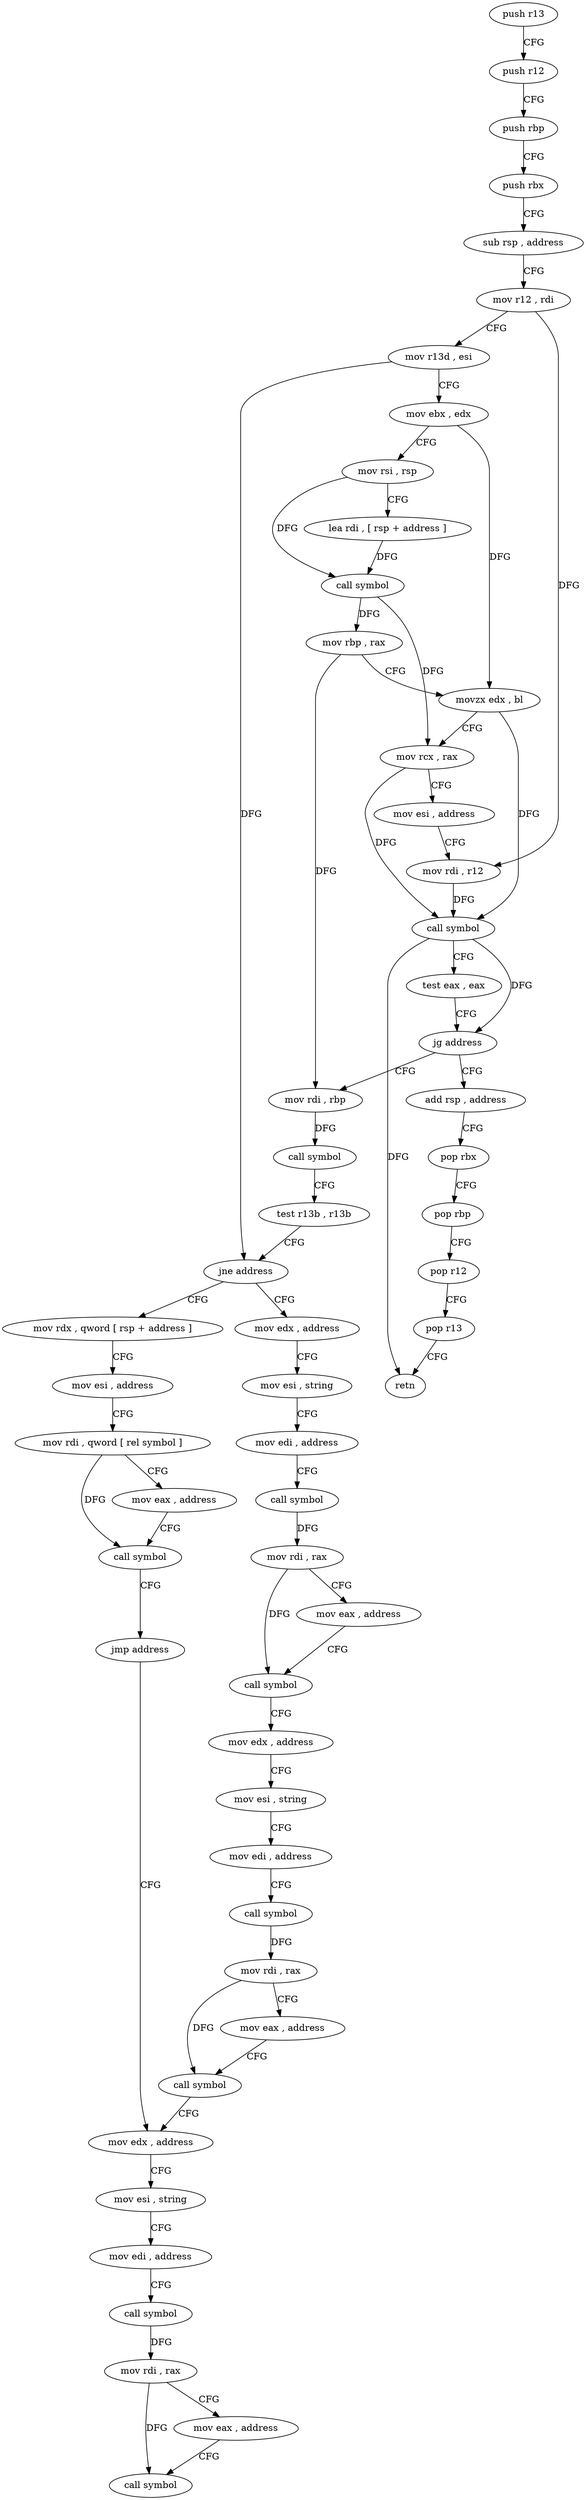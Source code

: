 digraph "func" {
"4215029" [label = "push r13" ]
"4215031" [label = "push r12" ]
"4215033" [label = "push rbp" ]
"4215034" [label = "push rbx" ]
"4215035" [label = "sub rsp , address" ]
"4215039" [label = "mov r12 , rdi" ]
"4215042" [label = "mov r13d , esi" ]
"4215045" [label = "mov ebx , edx" ]
"4215047" [label = "mov rsi , rsp" ]
"4215050" [label = "lea rdi , [ rsp + address ]" ]
"4215055" [label = "call symbol" ]
"4215060" [label = "mov rbp , rax" ]
"4215063" [label = "movzx edx , bl" ]
"4215066" [label = "mov rcx , rax" ]
"4215069" [label = "mov esi , address" ]
"4215074" [label = "mov rdi , r12" ]
"4215077" [label = "call symbol" ]
"4215082" [label = "test eax , eax" ]
"4215084" [label = "jg address" ]
"4215097" [label = "mov rdi , rbp" ]
"4215086" [label = "add rsp , address" ]
"4215100" [label = "call symbol" ]
"4215105" [label = "test r13b , r13b" ]
"4215108" [label = "jne address" ]
"4215209" [label = "mov rdx , qword [ rsp + address ]" ]
"4215110" [label = "mov edx , address" ]
"4215090" [label = "pop rbx" ]
"4215091" [label = "pop rbp" ]
"4215092" [label = "pop r12" ]
"4215094" [label = "pop r13" ]
"4215096" [label = "retn" ]
"4215214" [label = "mov esi , address" ]
"4215219" [label = "mov rdi , qword [ rel symbol ]" ]
"4215226" [label = "mov eax , address" ]
"4215231" [label = "call symbol" ]
"4215236" [label = "jmp address" ]
"4215176" [label = "mov edx , address" ]
"4215115" [label = "mov esi , string" ]
"4215120" [label = "mov edi , address" ]
"4215125" [label = "call symbol" ]
"4215130" [label = "mov rdi , rax" ]
"4215133" [label = "mov eax , address" ]
"4215138" [label = "call symbol" ]
"4215143" [label = "mov edx , address" ]
"4215148" [label = "mov esi , string" ]
"4215153" [label = "mov edi , address" ]
"4215158" [label = "call symbol" ]
"4215163" [label = "mov rdi , rax" ]
"4215166" [label = "mov eax , address" ]
"4215171" [label = "call symbol" ]
"4215181" [label = "mov esi , string" ]
"4215186" [label = "mov edi , address" ]
"4215191" [label = "call symbol" ]
"4215196" [label = "mov rdi , rax" ]
"4215199" [label = "mov eax , address" ]
"4215204" [label = "call symbol" ]
"4215029" -> "4215031" [ label = "CFG" ]
"4215031" -> "4215033" [ label = "CFG" ]
"4215033" -> "4215034" [ label = "CFG" ]
"4215034" -> "4215035" [ label = "CFG" ]
"4215035" -> "4215039" [ label = "CFG" ]
"4215039" -> "4215042" [ label = "CFG" ]
"4215039" -> "4215074" [ label = "DFG" ]
"4215042" -> "4215045" [ label = "CFG" ]
"4215042" -> "4215108" [ label = "DFG" ]
"4215045" -> "4215047" [ label = "CFG" ]
"4215045" -> "4215063" [ label = "DFG" ]
"4215047" -> "4215050" [ label = "CFG" ]
"4215047" -> "4215055" [ label = "DFG" ]
"4215050" -> "4215055" [ label = "DFG" ]
"4215055" -> "4215060" [ label = "DFG" ]
"4215055" -> "4215066" [ label = "DFG" ]
"4215060" -> "4215063" [ label = "CFG" ]
"4215060" -> "4215097" [ label = "DFG" ]
"4215063" -> "4215066" [ label = "CFG" ]
"4215063" -> "4215077" [ label = "DFG" ]
"4215066" -> "4215069" [ label = "CFG" ]
"4215066" -> "4215077" [ label = "DFG" ]
"4215069" -> "4215074" [ label = "CFG" ]
"4215074" -> "4215077" [ label = "DFG" ]
"4215077" -> "4215082" [ label = "CFG" ]
"4215077" -> "4215084" [ label = "DFG" ]
"4215077" -> "4215096" [ label = "DFG" ]
"4215082" -> "4215084" [ label = "CFG" ]
"4215084" -> "4215097" [ label = "CFG" ]
"4215084" -> "4215086" [ label = "CFG" ]
"4215097" -> "4215100" [ label = "DFG" ]
"4215086" -> "4215090" [ label = "CFG" ]
"4215100" -> "4215105" [ label = "CFG" ]
"4215105" -> "4215108" [ label = "CFG" ]
"4215108" -> "4215209" [ label = "CFG" ]
"4215108" -> "4215110" [ label = "CFG" ]
"4215209" -> "4215214" [ label = "CFG" ]
"4215110" -> "4215115" [ label = "CFG" ]
"4215090" -> "4215091" [ label = "CFG" ]
"4215091" -> "4215092" [ label = "CFG" ]
"4215092" -> "4215094" [ label = "CFG" ]
"4215094" -> "4215096" [ label = "CFG" ]
"4215214" -> "4215219" [ label = "CFG" ]
"4215219" -> "4215226" [ label = "CFG" ]
"4215219" -> "4215231" [ label = "DFG" ]
"4215226" -> "4215231" [ label = "CFG" ]
"4215231" -> "4215236" [ label = "CFG" ]
"4215236" -> "4215176" [ label = "CFG" ]
"4215176" -> "4215181" [ label = "CFG" ]
"4215115" -> "4215120" [ label = "CFG" ]
"4215120" -> "4215125" [ label = "CFG" ]
"4215125" -> "4215130" [ label = "DFG" ]
"4215130" -> "4215133" [ label = "CFG" ]
"4215130" -> "4215138" [ label = "DFG" ]
"4215133" -> "4215138" [ label = "CFG" ]
"4215138" -> "4215143" [ label = "CFG" ]
"4215143" -> "4215148" [ label = "CFG" ]
"4215148" -> "4215153" [ label = "CFG" ]
"4215153" -> "4215158" [ label = "CFG" ]
"4215158" -> "4215163" [ label = "DFG" ]
"4215163" -> "4215166" [ label = "CFG" ]
"4215163" -> "4215171" [ label = "DFG" ]
"4215166" -> "4215171" [ label = "CFG" ]
"4215171" -> "4215176" [ label = "CFG" ]
"4215181" -> "4215186" [ label = "CFG" ]
"4215186" -> "4215191" [ label = "CFG" ]
"4215191" -> "4215196" [ label = "DFG" ]
"4215196" -> "4215199" [ label = "CFG" ]
"4215196" -> "4215204" [ label = "DFG" ]
"4215199" -> "4215204" [ label = "CFG" ]
}

